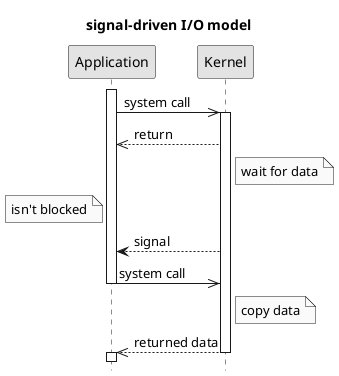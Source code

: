 @startuml
title signal-driven I/O model
hide footbox
skinparam monochrome true
skinparam shadowing false
activate Application
Application->>Kernel: system call
activate Kernel
Kernel-->>Application: return
Note right of Kernel: wait for data
Note left of Application: isn't blocked
Kernel-->Application: signal
Application->>Kernel: system call
deactivate Application
Note right of Kernel: copy data
Kernel-->>Application: returned data
deactivate Kernel
activate Application
deactivate Application
@enduml